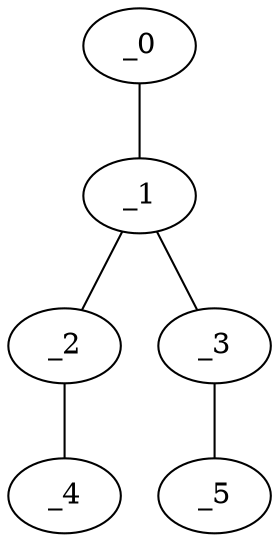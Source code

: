 graph YP1_0068 {
	_0	 [x="0.0790319",
		y="3.10213"];
	_1	 [x="1.85637",
		y="1.69283"];
	_0 -- _1;
	_2	 [x="1.49",
		y="0.51"];
	_1 -- _2;
	_3	 [x="2.52",
		y="3.01"];
	_1 -- _3;
	_4	 [x="2.268",
		y="1.66007"];
	_2 -- _4;
	_5	 [x="1.14195",
		y="2.46163"];
	_3 -- _5;
}

